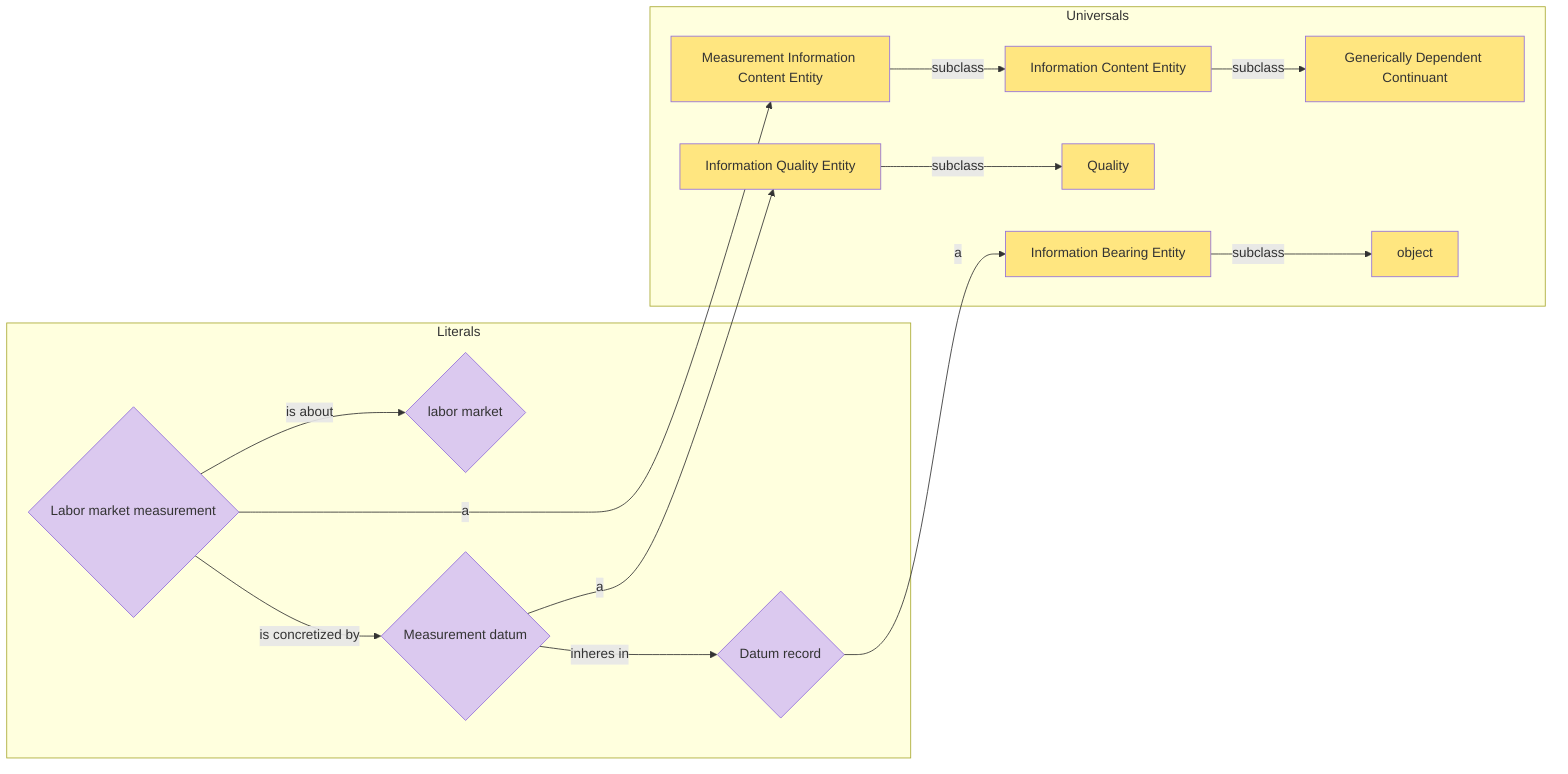 graph LR

%% Definitions
classDef universal fill:#ffe680
classDef instance fill:#dbc9ef
classDef literal fill:#ffffff

%% Universals
GDC[Generically Dependent Continuant]:::universal
ICE[Information Content Entity]:::universal
MICE[Measurement Information Content Entity]:::universal
Q[Quality]:::universal
IQE[Information Quality Entity]:::universal
Object[object]:::universal
IBE[Information Bearing Entity]:::universal

%% Instances
lm{labor market}:::instance
ice1{Labor market measurement}:::instance
iqe1{Measurement datum}:::instance
ibe1{Datum record}:::instance

%% Literals

%% Relationships

subgraph Universals
	%% rdf:subclass
	MICE --> |subclass| ICE
	ICE --> |subclass| GDC
	IQE --> |subclass| Q
	IBE --> |subclass| Object
end
	
subgraph Literals
    %% rdf:type
	ice1 --> |a| MICE
	iqe1 --> |a| IQE
	ibe1 --> |a| IBE
	
	%% Other
	ice1 --> |is about| lm
	ice1 --> |is concretized by| iqe1
	iqe1 --> |inheres in| ibe1
end
